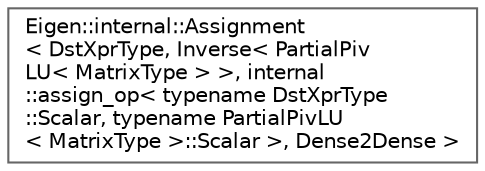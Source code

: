 digraph "类继承关系图"
{
 // LATEX_PDF_SIZE
  bgcolor="transparent";
  edge [fontname=Helvetica,fontsize=10,labelfontname=Helvetica,labelfontsize=10];
  node [fontname=Helvetica,fontsize=10,shape=box,height=0.2,width=0.4];
  rankdir="LR";
  Node0 [id="Node000000",label="Eigen::internal::Assignment\l\< DstXprType, Inverse\< PartialPiv\lLU\< MatrixType \> \>, internal\l::assign_op\< typename DstXprType\l::Scalar, typename PartialPivLU\l\< MatrixType \>::Scalar \>, Dense2Dense \>",height=0.2,width=0.4,color="grey40", fillcolor="white", style="filled",URL="$struct_eigen_1_1internal_1_1_assignment_3_01_dst_xpr_type_00_01_inverse_3_01_partial_piv_l_u_3_0fe0876a690a87045a6eaca571908231d.html",tooltip=" "];
}
